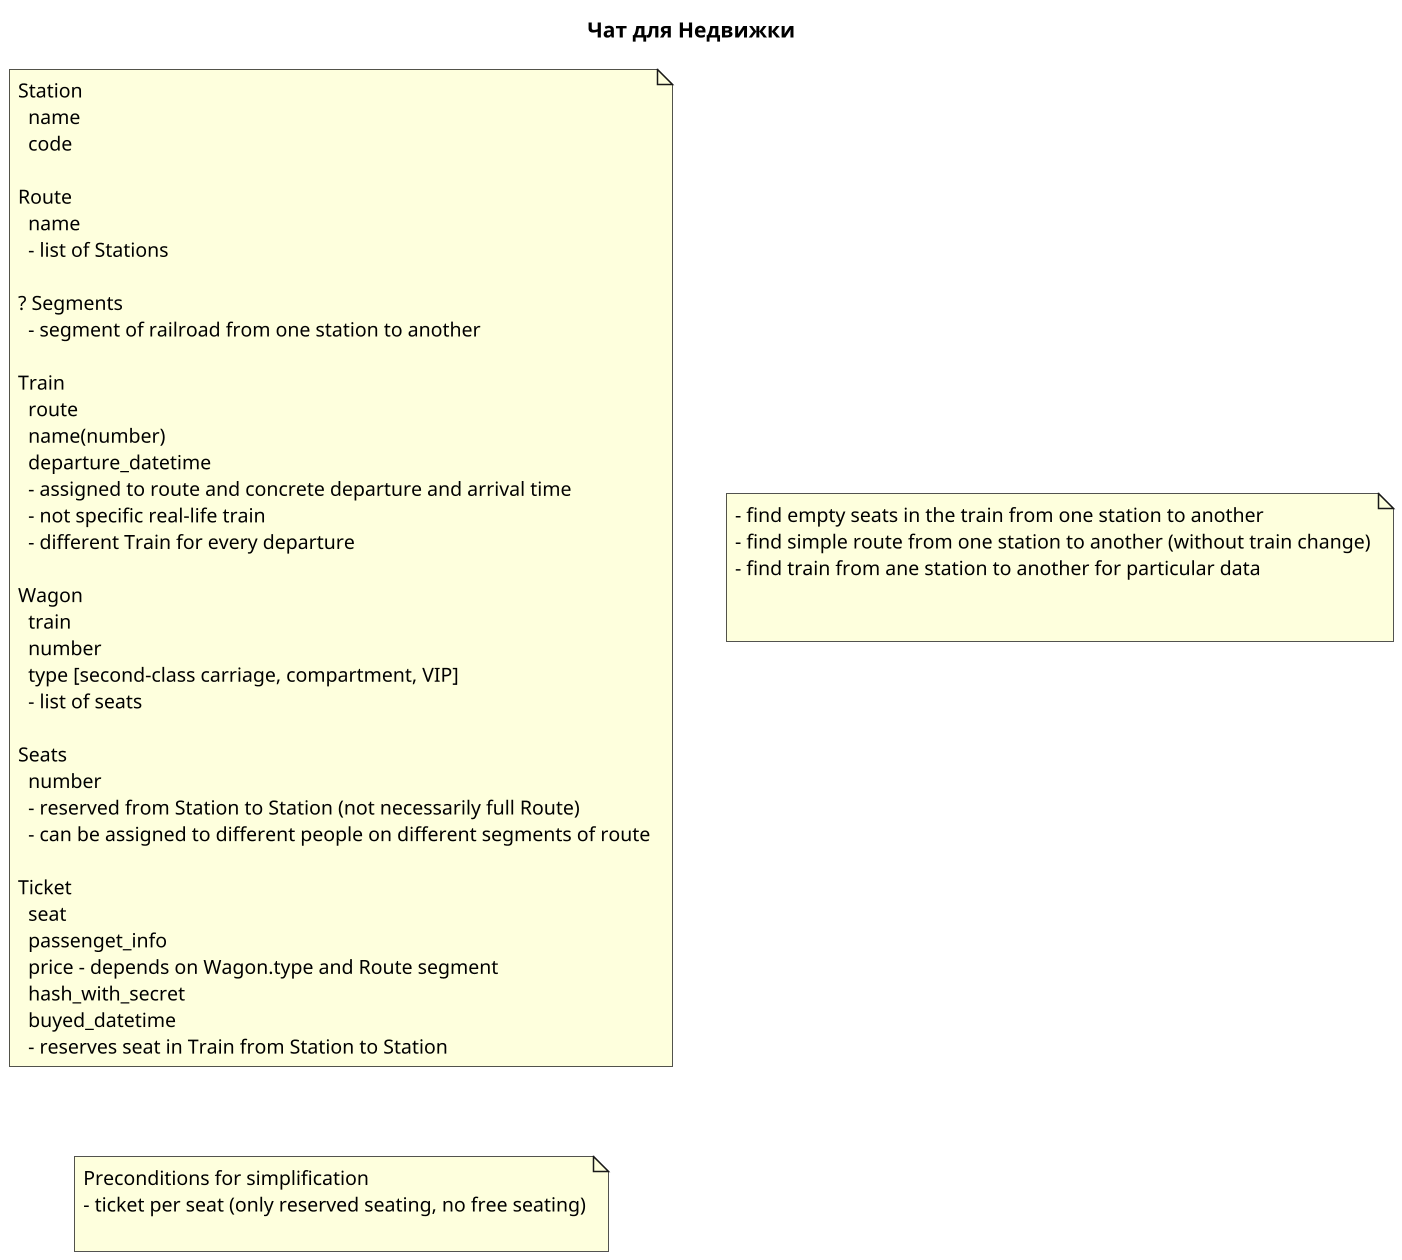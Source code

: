 @startuml
title Чат для Недвижки

scale 1.5


note as _descriptions
Station
  name
  code

Route
  name
  - list of Stations

? Segments
  - segment of railroad from one station to another

Train
  route
  name(number)
  departure_datetime
  - assigned to route and concrete departure and arrival time
  - not specific real-life train
  - different Train for every departure

Wagon
  train
  number
  type [second-class carriage, compartment, VIP]
  - list of seats

Seats
  number
  - reserved from Station to Station (not necessarily full Route)
  - can be assigned to different people on different segments of route

Ticket
  seat
  passenget_info
  price - depends on Wagon.type and Route segment
  hash_with_secret
  buyed_datetime
  - reserves seat in Train from Station to Station
end note

note as _usecases
- find empty seats in the train from one station to another
- find simple route from one station to another (without train change)
- find train from ane station to another for particular data


end note

note as _prconditions
Preconditions for simplification
- ticket per seat (only reserved seating, no free seating)

end note


@enduml
